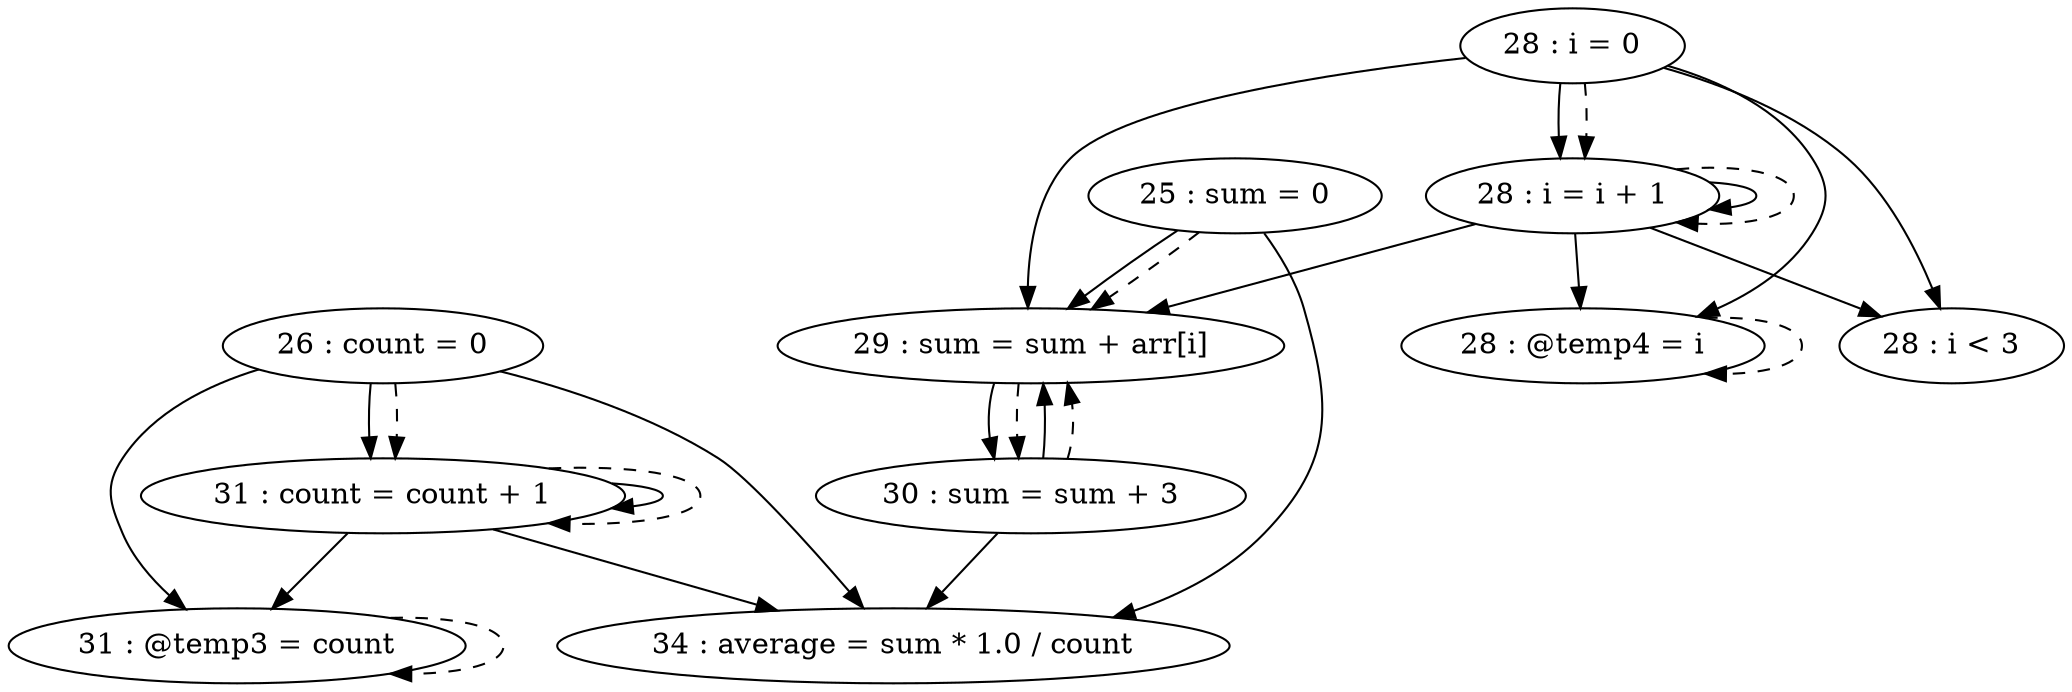 digraph G {
"25 : sum = 0"
"25 : sum = 0" -> "29 : sum = sum + arr[i]"
"25 : sum = 0" -> "34 : average = sum * 1.0 / count"
"25 : sum = 0" -> "29 : sum = sum + arr[i]" [style=dashed]
"26 : count = 0"
"26 : count = 0" -> "31 : @temp3 = count"
"26 : count = 0" -> "34 : average = sum * 1.0 / count"
"26 : count = 0" -> "31 : count = count + 1"
"26 : count = 0" -> "31 : count = count + 1" [style=dashed]
"28 : i = 0"
"28 : i = 0" -> "29 : sum = sum + arr[i]"
"28 : i = 0" -> "28 : i = i + 1"
"28 : i = 0" -> "28 : @temp4 = i"
"28 : i = 0" -> "28 : i < 3"
"28 : i = 0" -> "28 : i = i + 1" [style=dashed]
"28 : i < 3"
"29 : sum = sum + arr[i]"
"29 : sum = sum + arr[i]" -> "30 : sum = sum + 3"
"29 : sum = sum + arr[i]" -> "30 : sum = sum + 3" [style=dashed]
"30 : sum = sum + 3"
"30 : sum = sum + 3" -> "29 : sum = sum + arr[i]"
"30 : sum = sum + 3" -> "34 : average = sum * 1.0 / count"
"30 : sum = sum + 3" -> "29 : sum = sum + arr[i]" [style=dashed]
"31 : @temp3 = count"
"31 : @temp3 = count" -> "31 : @temp3 = count" [style=dashed]
"31 : count = count + 1"
"31 : count = count + 1" -> "31 : @temp3 = count"
"31 : count = count + 1" -> "34 : average = sum * 1.0 / count"
"31 : count = count + 1" -> "31 : count = count + 1"
"31 : count = count + 1" -> "31 : count = count + 1" [style=dashed]
"28 : @temp4 = i"
"28 : @temp4 = i" -> "28 : @temp4 = i" [style=dashed]
"28 : i = i + 1"
"28 : i = i + 1" -> "29 : sum = sum + arr[i]"
"28 : i = i + 1" -> "28 : i = i + 1"
"28 : i = i + 1" -> "28 : @temp4 = i"
"28 : i = i + 1" -> "28 : i < 3"
"28 : i = i + 1" -> "28 : i = i + 1" [style=dashed]
"34 : average = sum * 1.0 / count"
}